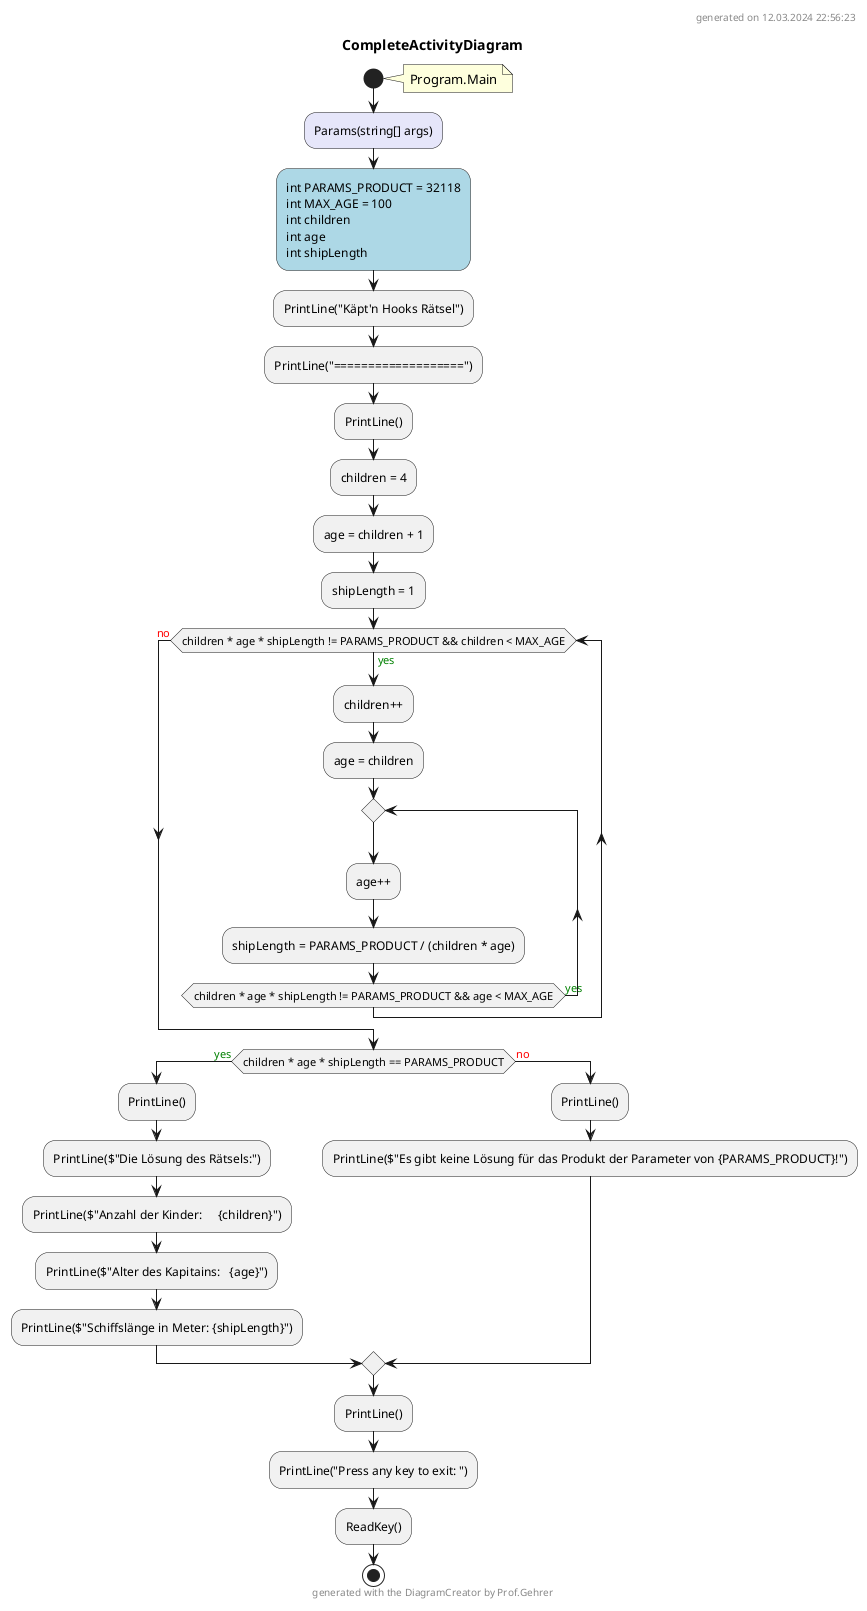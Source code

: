 @startuml CompleteActivityDiagram
header
generated on 12.03.2024 22:56:23
end header
title CompleteActivityDiagram
start
note right:  Program.Main
#Lavender:Params(string[] args);
#LightBlue:int PARAMS_PRODUCT = 32118
int MAX_AGE = 100
int children
int age
int shipLength;
:PrintLine("Käpt'n Hooks Rätsel");
:PrintLine("===================");
:PrintLine();
:children = 4;
:age = children + 1;
:shipLength = 1;
while (children * age * shipLength != PARAMS_PRODUCT && children < MAX_AGE) is (<color:green>yes)
    :children++;
    :age = children;
    repeat
        :age++;
        :shipLength = PARAMS_PRODUCT / (children * age);
    repeat while (children * age * shipLength != PARAMS_PRODUCT && age < MAX_AGE) is (<color:green>yes)
endwhile (<color:red>no)
if (children * age * shipLength == PARAMS_PRODUCT) then (<color:green>yes)
    :PrintLine();
    :PrintLine($"Die Lösung des Rätsels:");
    :PrintLine($"Anzahl der Kinder:     {children}");
    :PrintLine($"Alter des Kapitains:   {age}");
    :PrintLine($"Schiffslänge in Meter: {shipLength}");
  else (<color:red>no)
      :PrintLine();
      :PrintLine($"Es gibt keine Lösung für das Produkt der Parameter von {PARAMS_PRODUCT}!");
endif
:PrintLine();
:PrintLine("Press any key to exit: ");
:ReadKey();
stop
footer
generated with the DiagramCreator by Prof.Gehrer
end footer
@enduml
